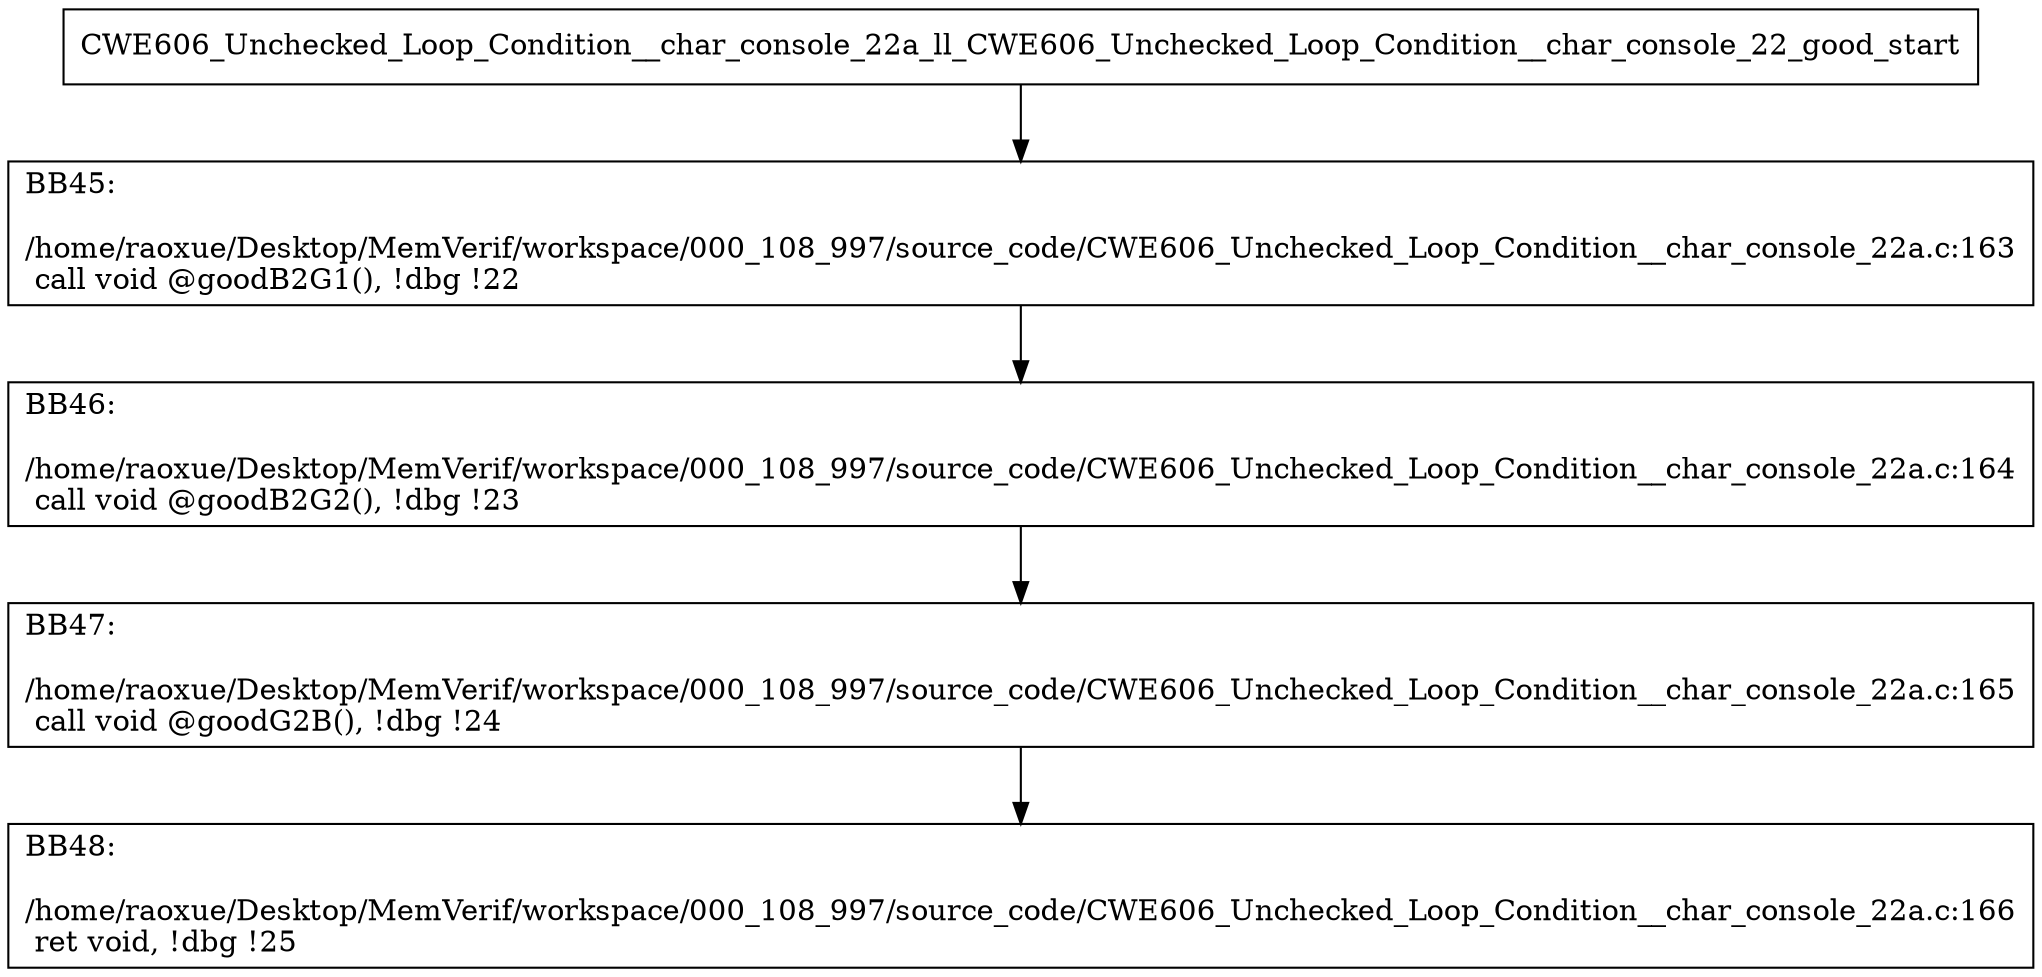 digraph "CFG for'CWE606_Unchecked_Loop_Condition__char_console_22a_ll_CWE606_Unchecked_Loop_Condition__char_console_22_good' function" {
	BBCWE606_Unchecked_Loop_Condition__char_console_22a_ll_CWE606_Unchecked_Loop_Condition__char_console_22_good_start[shape=record,label="{CWE606_Unchecked_Loop_Condition__char_console_22a_ll_CWE606_Unchecked_Loop_Condition__char_console_22_good_start}"];
	BBCWE606_Unchecked_Loop_Condition__char_console_22a_ll_CWE606_Unchecked_Loop_Condition__char_console_22_good_start-> CWE606_Unchecked_Loop_Condition__char_console_22a_ll_CWE606_Unchecked_Loop_Condition__char_console_22_goodBB45;
	CWE606_Unchecked_Loop_Condition__char_console_22a_ll_CWE606_Unchecked_Loop_Condition__char_console_22_goodBB45 [shape=record, label="{BB45:\l\l/home/raoxue/Desktop/MemVerif/workspace/000_108_997/source_code/CWE606_Unchecked_Loop_Condition__char_console_22a.c:163\l
  call void @goodB2G1(), !dbg !22\l
}"];
	CWE606_Unchecked_Loop_Condition__char_console_22a_ll_CWE606_Unchecked_Loop_Condition__char_console_22_goodBB45-> CWE606_Unchecked_Loop_Condition__char_console_22a_ll_CWE606_Unchecked_Loop_Condition__char_console_22_goodBB46;
	CWE606_Unchecked_Loop_Condition__char_console_22a_ll_CWE606_Unchecked_Loop_Condition__char_console_22_goodBB46 [shape=record, label="{BB46:\l\l/home/raoxue/Desktop/MemVerif/workspace/000_108_997/source_code/CWE606_Unchecked_Loop_Condition__char_console_22a.c:164\l
  call void @goodB2G2(), !dbg !23\l
}"];
	CWE606_Unchecked_Loop_Condition__char_console_22a_ll_CWE606_Unchecked_Loop_Condition__char_console_22_goodBB46-> CWE606_Unchecked_Loop_Condition__char_console_22a_ll_CWE606_Unchecked_Loop_Condition__char_console_22_goodBB47;
	CWE606_Unchecked_Loop_Condition__char_console_22a_ll_CWE606_Unchecked_Loop_Condition__char_console_22_goodBB47 [shape=record, label="{BB47:\l\l/home/raoxue/Desktop/MemVerif/workspace/000_108_997/source_code/CWE606_Unchecked_Loop_Condition__char_console_22a.c:165\l
  call void @goodG2B(), !dbg !24\l
}"];
	CWE606_Unchecked_Loop_Condition__char_console_22a_ll_CWE606_Unchecked_Loop_Condition__char_console_22_goodBB47-> CWE606_Unchecked_Loop_Condition__char_console_22a_ll_CWE606_Unchecked_Loop_Condition__char_console_22_goodBB48;
	CWE606_Unchecked_Loop_Condition__char_console_22a_ll_CWE606_Unchecked_Loop_Condition__char_console_22_goodBB48 [shape=record, label="{BB48:\l\l/home/raoxue/Desktop/MemVerif/workspace/000_108_997/source_code/CWE606_Unchecked_Loop_Condition__char_console_22a.c:166\l
  ret void, !dbg !25\l
}"];
}
